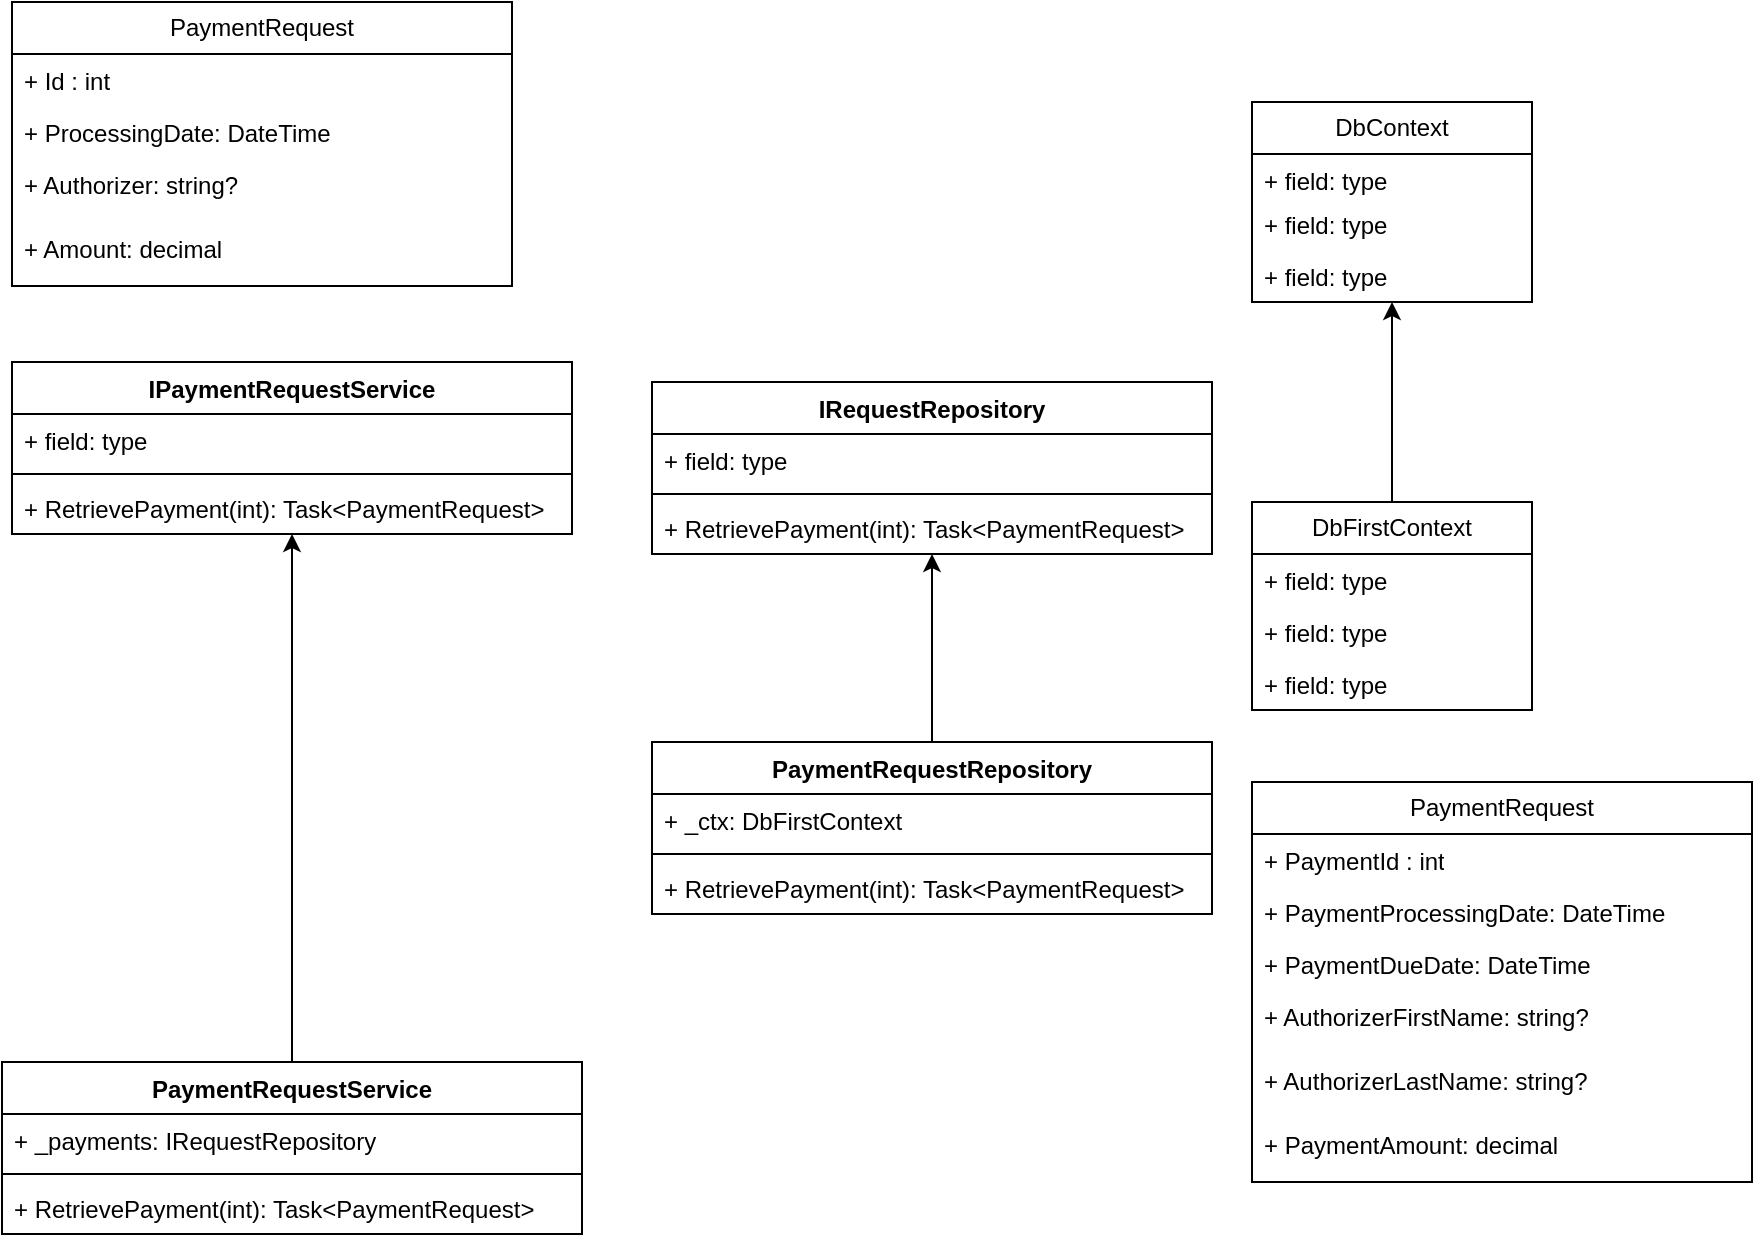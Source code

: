 <mxfile version="21.6.1" type="github">
  <diagram name="Page-1" id="AGuHkmyu6wVEw-mbrbl7">
    <mxGraphModel dx="794" dy="471" grid="1" gridSize="10" guides="1" tooltips="1" connect="1" arrows="1" fold="1" page="1" pageScale="1" pageWidth="850" pageHeight="1100" math="0" shadow="0">
      <root>
        <mxCell id="0" />
        <mxCell id="1" parent="0" />
        <mxCell id="OSBcdV9vgyjgc2_Zp0fD-1" value="PaymentRequest" style="swimlane;fontStyle=0;childLayout=stackLayout;horizontal=1;startSize=26;fillColor=none;horizontalStack=0;resizeParent=1;resizeParentMax=0;resizeLast=0;collapsible=1;marginBottom=0;whiteSpace=wrap;html=1;" vertex="1" parent="1">
          <mxGeometry x="30" y="30" width="250" height="142" as="geometry" />
        </mxCell>
        <mxCell id="OSBcdV9vgyjgc2_Zp0fD-2" value="+ Id : int" style="text;strokeColor=none;fillColor=none;align=left;verticalAlign=top;spacingLeft=4;spacingRight=4;overflow=hidden;rotatable=0;points=[[0,0.5],[1,0.5]];portConstraint=eastwest;whiteSpace=wrap;html=1;" vertex="1" parent="OSBcdV9vgyjgc2_Zp0fD-1">
          <mxGeometry y="26" width="250" height="26" as="geometry" />
        </mxCell>
        <mxCell id="OSBcdV9vgyjgc2_Zp0fD-3" value="+ ProcessingDate: DateTime" style="text;strokeColor=none;fillColor=none;align=left;verticalAlign=top;spacingLeft=4;spacingRight=4;overflow=hidden;rotatable=0;points=[[0,0.5],[1,0.5]];portConstraint=eastwest;whiteSpace=wrap;html=1;" vertex="1" parent="OSBcdV9vgyjgc2_Zp0fD-1">
          <mxGeometry y="52" width="250" height="26" as="geometry" />
        </mxCell>
        <mxCell id="OSBcdV9vgyjgc2_Zp0fD-4" value="+ Authorizer: string?" style="text;strokeColor=none;fillColor=none;align=left;verticalAlign=top;spacingLeft=4;spacingRight=4;overflow=hidden;rotatable=0;points=[[0,0.5],[1,0.5]];portConstraint=eastwest;whiteSpace=wrap;html=1;" vertex="1" parent="OSBcdV9vgyjgc2_Zp0fD-1">
          <mxGeometry y="78" width="250" height="32" as="geometry" />
        </mxCell>
        <mxCell id="OSBcdV9vgyjgc2_Zp0fD-14" value="+ Amount: decimal" style="text;strokeColor=none;fillColor=none;align=left;verticalAlign=top;spacingLeft=4;spacingRight=4;overflow=hidden;rotatable=0;points=[[0,0.5],[1,0.5]];portConstraint=eastwest;whiteSpace=wrap;html=1;" vertex="1" parent="OSBcdV9vgyjgc2_Zp0fD-1">
          <mxGeometry y="110" width="250" height="32" as="geometry" />
        </mxCell>
        <mxCell id="OSBcdV9vgyjgc2_Zp0fD-15" value="DbFirstContext" style="swimlane;fontStyle=0;childLayout=stackLayout;horizontal=1;startSize=26;fillColor=none;horizontalStack=0;resizeParent=1;resizeParentMax=0;resizeLast=0;collapsible=1;marginBottom=0;whiteSpace=wrap;html=1;" vertex="1" parent="1">
          <mxGeometry x="650" y="280" width="140" height="104" as="geometry" />
        </mxCell>
        <mxCell id="OSBcdV9vgyjgc2_Zp0fD-16" value="+ field: type" style="text;strokeColor=none;fillColor=none;align=left;verticalAlign=top;spacingLeft=4;spacingRight=4;overflow=hidden;rotatable=0;points=[[0,0.5],[1,0.5]];portConstraint=eastwest;whiteSpace=wrap;html=1;" vertex="1" parent="OSBcdV9vgyjgc2_Zp0fD-15">
          <mxGeometry y="26" width="140" height="26" as="geometry" />
        </mxCell>
        <mxCell id="OSBcdV9vgyjgc2_Zp0fD-17" value="+ field: type" style="text;strokeColor=none;fillColor=none;align=left;verticalAlign=top;spacingLeft=4;spacingRight=4;overflow=hidden;rotatable=0;points=[[0,0.5],[1,0.5]];portConstraint=eastwest;whiteSpace=wrap;html=1;" vertex="1" parent="OSBcdV9vgyjgc2_Zp0fD-15">
          <mxGeometry y="52" width="140" height="26" as="geometry" />
        </mxCell>
        <mxCell id="OSBcdV9vgyjgc2_Zp0fD-18" value="+ field: type" style="text;strokeColor=none;fillColor=none;align=left;verticalAlign=top;spacingLeft=4;spacingRight=4;overflow=hidden;rotatable=0;points=[[0,0.5],[1,0.5]];portConstraint=eastwest;whiteSpace=wrap;html=1;" vertex="1" parent="OSBcdV9vgyjgc2_Zp0fD-15">
          <mxGeometry y="78" width="140" height="26" as="geometry" />
        </mxCell>
        <mxCell id="OSBcdV9vgyjgc2_Zp0fD-23" style="edgeStyle=orthogonalEdgeStyle;rounded=0;orthogonalLoop=1;jettySize=auto;html=1;exitX=0.5;exitY=0;exitDx=0;exitDy=0;" edge="1" parent="1" source="OSBcdV9vgyjgc2_Zp0fD-15" target="OSBcdV9vgyjgc2_Zp0fD-19">
          <mxGeometry relative="1" as="geometry" />
        </mxCell>
        <mxCell id="OSBcdV9vgyjgc2_Zp0fD-19" value="DbContext" style="swimlane;fontStyle=0;childLayout=stackLayout;horizontal=1;startSize=26;fillColor=none;horizontalStack=0;resizeParent=1;resizeParentMax=0;resizeLast=0;collapsible=1;marginBottom=0;whiteSpace=wrap;html=1;" vertex="1" parent="1">
          <mxGeometry x="650" y="80" width="140" height="100" as="geometry" />
        </mxCell>
        <mxCell id="OSBcdV9vgyjgc2_Zp0fD-20" value="+ field: type" style="text;strokeColor=none;fillColor=none;align=left;verticalAlign=top;spacingLeft=4;spacingRight=4;overflow=hidden;rotatable=0;points=[[0,0.5],[1,0.5]];portConstraint=eastwest;whiteSpace=wrap;html=1;" vertex="1" parent="OSBcdV9vgyjgc2_Zp0fD-19">
          <mxGeometry y="26" width="140" height="22" as="geometry" />
        </mxCell>
        <mxCell id="OSBcdV9vgyjgc2_Zp0fD-21" value="+ field: type" style="text;strokeColor=none;fillColor=none;align=left;verticalAlign=top;spacingLeft=4;spacingRight=4;overflow=hidden;rotatable=0;points=[[0,0.5],[1,0.5]];portConstraint=eastwest;whiteSpace=wrap;html=1;" vertex="1" parent="OSBcdV9vgyjgc2_Zp0fD-19">
          <mxGeometry y="48" width="140" height="26" as="geometry" />
        </mxCell>
        <mxCell id="OSBcdV9vgyjgc2_Zp0fD-22" value="+ field: type" style="text;strokeColor=none;fillColor=none;align=left;verticalAlign=top;spacingLeft=4;spacingRight=4;overflow=hidden;rotatable=0;points=[[0,0.5],[1,0.5]];portConstraint=eastwest;whiteSpace=wrap;html=1;" vertex="1" parent="OSBcdV9vgyjgc2_Zp0fD-19">
          <mxGeometry y="74" width="140" height="26" as="geometry" />
        </mxCell>
        <mxCell id="OSBcdV9vgyjgc2_Zp0fD-24" value="PaymentRequest" style="swimlane;fontStyle=0;childLayout=stackLayout;horizontal=1;startSize=26;fillColor=none;horizontalStack=0;resizeParent=1;resizeParentMax=0;resizeLast=0;collapsible=1;marginBottom=0;whiteSpace=wrap;html=1;" vertex="1" parent="1">
          <mxGeometry x="650" y="420" width="250" height="200" as="geometry" />
        </mxCell>
        <mxCell id="OSBcdV9vgyjgc2_Zp0fD-25" value="+ PaymentId : int" style="text;strokeColor=none;fillColor=none;align=left;verticalAlign=top;spacingLeft=4;spacingRight=4;overflow=hidden;rotatable=0;points=[[0,0.5],[1,0.5]];portConstraint=eastwest;whiteSpace=wrap;html=1;" vertex="1" parent="OSBcdV9vgyjgc2_Zp0fD-24">
          <mxGeometry y="26" width="250" height="26" as="geometry" />
        </mxCell>
        <mxCell id="OSBcdV9vgyjgc2_Zp0fD-26" value="+ PaymentProcessingDate: DateTime" style="text;strokeColor=none;fillColor=none;align=left;verticalAlign=top;spacingLeft=4;spacingRight=4;overflow=hidden;rotatable=0;points=[[0,0.5],[1,0.5]];portConstraint=eastwest;whiteSpace=wrap;html=1;" vertex="1" parent="OSBcdV9vgyjgc2_Zp0fD-24">
          <mxGeometry y="52" width="250" height="26" as="geometry" />
        </mxCell>
        <mxCell id="OSBcdV9vgyjgc2_Zp0fD-29" value="+ PaymentDueDate: DateTime" style="text;strokeColor=none;fillColor=none;align=left;verticalAlign=top;spacingLeft=4;spacingRight=4;overflow=hidden;rotatable=0;points=[[0,0.5],[1,0.5]];portConstraint=eastwest;whiteSpace=wrap;html=1;" vertex="1" parent="OSBcdV9vgyjgc2_Zp0fD-24">
          <mxGeometry y="78" width="250" height="26" as="geometry" />
        </mxCell>
        <mxCell id="OSBcdV9vgyjgc2_Zp0fD-27" value="+ AuthorizerFirstName: string?" style="text;strokeColor=none;fillColor=none;align=left;verticalAlign=top;spacingLeft=4;spacingRight=4;overflow=hidden;rotatable=0;points=[[0,0.5],[1,0.5]];portConstraint=eastwest;whiteSpace=wrap;html=1;" vertex="1" parent="OSBcdV9vgyjgc2_Zp0fD-24">
          <mxGeometry y="104" width="250" height="32" as="geometry" />
        </mxCell>
        <mxCell id="OSBcdV9vgyjgc2_Zp0fD-30" value="+ AuthorizerLastName: string?" style="text;strokeColor=none;fillColor=none;align=left;verticalAlign=top;spacingLeft=4;spacingRight=4;overflow=hidden;rotatable=0;points=[[0,0.5],[1,0.5]];portConstraint=eastwest;whiteSpace=wrap;html=1;" vertex="1" parent="OSBcdV9vgyjgc2_Zp0fD-24">
          <mxGeometry y="136" width="250" height="32" as="geometry" />
        </mxCell>
        <mxCell id="OSBcdV9vgyjgc2_Zp0fD-28" value="+ PaymentAmount: decimal" style="text;strokeColor=none;fillColor=none;align=left;verticalAlign=top;spacingLeft=4;spacingRight=4;overflow=hidden;rotatable=0;points=[[0,0.5],[1,0.5]];portConstraint=eastwest;whiteSpace=wrap;html=1;" vertex="1" parent="OSBcdV9vgyjgc2_Zp0fD-24">
          <mxGeometry y="168" width="250" height="32" as="geometry" />
        </mxCell>
        <mxCell id="OSBcdV9vgyjgc2_Zp0fD-33" value="IRequestRepository" style="swimlane;fontStyle=1;align=center;verticalAlign=top;childLayout=stackLayout;horizontal=1;startSize=26;horizontalStack=0;resizeParent=1;resizeParentMax=0;resizeLast=0;collapsible=1;marginBottom=0;whiteSpace=wrap;html=1;" vertex="1" parent="1">
          <mxGeometry x="350" y="220" width="280" height="86" as="geometry" />
        </mxCell>
        <mxCell id="OSBcdV9vgyjgc2_Zp0fD-34" value="+ field: type" style="text;strokeColor=none;fillColor=none;align=left;verticalAlign=top;spacingLeft=4;spacingRight=4;overflow=hidden;rotatable=0;points=[[0,0.5],[1,0.5]];portConstraint=eastwest;whiteSpace=wrap;html=1;" vertex="1" parent="OSBcdV9vgyjgc2_Zp0fD-33">
          <mxGeometry y="26" width="280" height="26" as="geometry" />
        </mxCell>
        <mxCell id="OSBcdV9vgyjgc2_Zp0fD-35" value="" style="line;strokeWidth=1;fillColor=none;align=left;verticalAlign=middle;spacingTop=-1;spacingLeft=3;spacingRight=3;rotatable=0;labelPosition=right;points=[];portConstraint=eastwest;strokeColor=inherit;" vertex="1" parent="OSBcdV9vgyjgc2_Zp0fD-33">
          <mxGeometry y="52" width="280" height="8" as="geometry" />
        </mxCell>
        <mxCell id="OSBcdV9vgyjgc2_Zp0fD-36" value="+ RetrievePayment(int): Task&amp;lt;PaymentRequest&amp;gt;" style="text;strokeColor=none;fillColor=none;align=left;verticalAlign=top;spacingLeft=4;spacingRight=4;overflow=hidden;rotatable=0;points=[[0,0.5],[1,0.5]];portConstraint=eastwest;whiteSpace=wrap;html=1;" vertex="1" parent="OSBcdV9vgyjgc2_Zp0fD-33">
          <mxGeometry y="60" width="280" height="26" as="geometry" />
        </mxCell>
        <mxCell id="OSBcdV9vgyjgc2_Zp0fD-45" style="edgeStyle=orthogonalEdgeStyle;rounded=0;orthogonalLoop=1;jettySize=auto;html=1;" edge="1" parent="1" source="OSBcdV9vgyjgc2_Zp0fD-41" target="OSBcdV9vgyjgc2_Zp0fD-33">
          <mxGeometry relative="1" as="geometry" />
        </mxCell>
        <mxCell id="OSBcdV9vgyjgc2_Zp0fD-41" value="PaymentRequestRepository" style="swimlane;fontStyle=1;align=center;verticalAlign=top;childLayout=stackLayout;horizontal=1;startSize=26;horizontalStack=0;resizeParent=1;resizeParentMax=0;resizeLast=0;collapsible=1;marginBottom=0;whiteSpace=wrap;html=1;" vertex="1" parent="1">
          <mxGeometry x="350" y="400" width="280" height="86" as="geometry" />
        </mxCell>
        <mxCell id="OSBcdV9vgyjgc2_Zp0fD-42" value="+ _ctx: DbFirstContext" style="text;strokeColor=none;fillColor=none;align=left;verticalAlign=top;spacingLeft=4;spacingRight=4;overflow=hidden;rotatable=0;points=[[0,0.5],[1,0.5]];portConstraint=eastwest;whiteSpace=wrap;html=1;" vertex="1" parent="OSBcdV9vgyjgc2_Zp0fD-41">
          <mxGeometry y="26" width="280" height="26" as="geometry" />
        </mxCell>
        <mxCell id="OSBcdV9vgyjgc2_Zp0fD-43" value="" style="line;strokeWidth=1;fillColor=none;align=left;verticalAlign=middle;spacingTop=-1;spacingLeft=3;spacingRight=3;rotatable=0;labelPosition=right;points=[];portConstraint=eastwest;strokeColor=inherit;" vertex="1" parent="OSBcdV9vgyjgc2_Zp0fD-41">
          <mxGeometry y="52" width="280" height="8" as="geometry" />
        </mxCell>
        <mxCell id="OSBcdV9vgyjgc2_Zp0fD-44" value="+ RetrievePayment(int): Task&amp;lt;PaymentRequest&amp;gt;" style="text;strokeColor=none;fillColor=none;align=left;verticalAlign=top;spacingLeft=4;spacingRight=4;overflow=hidden;rotatable=0;points=[[0,0.5],[1,0.5]];portConstraint=eastwest;whiteSpace=wrap;html=1;" vertex="1" parent="OSBcdV9vgyjgc2_Zp0fD-41">
          <mxGeometry y="60" width="280" height="26" as="geometry" />
        </mxCell>
        <mxCell id="OSBcdV9vgyjgc2_Zp0fD-46" value="IPaymentRequestService" style="swimlane;fontStyle=1;align=center;verticalAlign=top;childLayout=stackLayout;horizontal=1;startSize=26;horizontalStack=0;resizeParent=1;resizeParentMax=0;resizeLast=0;collapsible=1;marginBottom=0;whiteSpace=wrap;html=1;" vertex="1" parent="1">
          <mxGeometry x="30" y="210" width="280" height="86" as="geometry" />
        </mxCell>
        <mxCell id="OSBcdV9vgyjgc2_Zp0fD-47" value="+ field: type" style="text;strokeColor=none;fillColor=none;align=left;verticalAlign=top;spacingLeft=4;spacingRight=4;overflow=hidden;rotatable=0;points=[[0,0.5],[1,0.5]];portConstraint=eastwest;whiteSpace=wrap;html=1;" vertex="1" parent="OSBcdV9vgyjgc2_Zp0fD-46">
          <mxGeometry y="26" width="280" height="26" as="geometry" />
        </mxCell>
        <mxCell id="OSBcdV9vgyjgc2_Zp0fD-48" value="" style="line;strokeWidth=1;fillColor=none;align=left;verticalAlign=middle;spacingTop=-1;spacingLeft=3;spacingRight=3;rotatable=0;labelPosition=right;points=[];portConstraint=eastwest;strokeColor=inherit;" vertex="1" parent="OSBcdV9vgyjgc2_Zp0fD-46">
          <mxGeometry y="52" width="280" height="8" as="geometry" />
        </mxCell>
        <mxCell id="OSBcdV9vgyjgc2_Zp0fD-49" value="+ RetrievePayment(int): Task&amp;lt;PaymentRequest&amp;gt;" style="text;strokeColor=none;fillColor=none;align=left;verticalAlign=top;spacingLeft=4;spacingRight=4;overflow=hidden;rotatable=0;points=[[0,0.5],[1,0.5]];portConstraint=eastwest;whiteSpace=wrap;html=1;" vertex="1" parent="OSBcdV9vgyjgc2_Zp0fD-46">
          <mxGeometry y="60" width="280" height="26" as="geometry" />
        </mxCell>
        <mxCell id="OSBcdV9vgyjgc2_Zp0fD-54" style="edgeStyle=orthogonalEdgeStyle;rounded=0;orthogonalLoop=1;jettySize=auto;html=1;" edge="1" parent="1" source="OSBcdV9vgyjgc2_Zp0fD-50" target="OSBcdV9vgyjgc2_Zp0fD-46">
          <mxGeometry relative="1" as="geometry" />
        </mxCell>
        <mxCell id="OSBcdV9vgyjgc2_Zp0fD-50" value="PaymentRequestService" style="swimlane;fontStyle=1;align=center;verticalAlign=top;childLayout=stackLayout;horizontal=1;startSize=26;horizontalStack=0;resizeParent=1;resizeParentMax=0;resizeLast=0;collapsible=1;marginBottom=0;whiteSpace=wrap;html=1;" vertex="1" parent="1">
          <mxGeometry x="25" y="560" width="290" height="86" as="geometry" />
        </mxCell>
        <mxCell id="OSBcdV9vgyjgc2_Zp0fD-51" value="+ _payments: IRequestRepository" style="text;strokeColor=none;fillColor=none;align=left;verticalAlign=top;spacingLeft=4;spacingRight=4;overflow=hidden;rotatable=0;points=[[0,0.5],[1,0.5]];portConstraint=eastwest;whiteSpace=wrap;html=1;" vertex="1" parent="OSBcdV9vgyjgc2_Zp0fD-50">
          <mxGeometry y="26" width="290" height="26" as="geometry" />
        </mxCell>
        <mxCell id="OSBcdV9vgyjgc2_Zp0fD-52" value="" style="line;strokeWidth=1;fillColor=none;align=left;verticalAlign=middle;spacingTop=-1;spacingLeft=3;spacingRight=3;rotatable=0;labelPosition=right;points=[];portConstraint=eastwest;strokeColor=inherit;" vertex="1" parent="OSBcdV9vgyjgc2_Zp0fD-50">
          <mxGeometry y="52" width="290" height="8" as="geometry" />
        </mxCell>
        <mxCell id="OSBcdV9vgyjgc2_Zp0fD-53" value="+ RetrievePayment(int): Task&amp;lt;PaymentRequest&amp;gt;" style="text;strokeColor=none;fillColor=none;align=left;verticalAlign=top;spacingLeft=4;spacingRight=4;overflow=hidden;rotatable=0;points=[[0,0.5],[1,0.5]];portConstraint=eastwest;whiteSpace=wrap;html=1;" vertex="1" parent="OSBcdV9vgyjgc2_Zp0fD-50">
          <mxGeometry y="60" width="290" height="26" as="geometry" />
        </mxCell>
      </root>
    </mxGraphModel>
  </diagram>
</mxfile>
